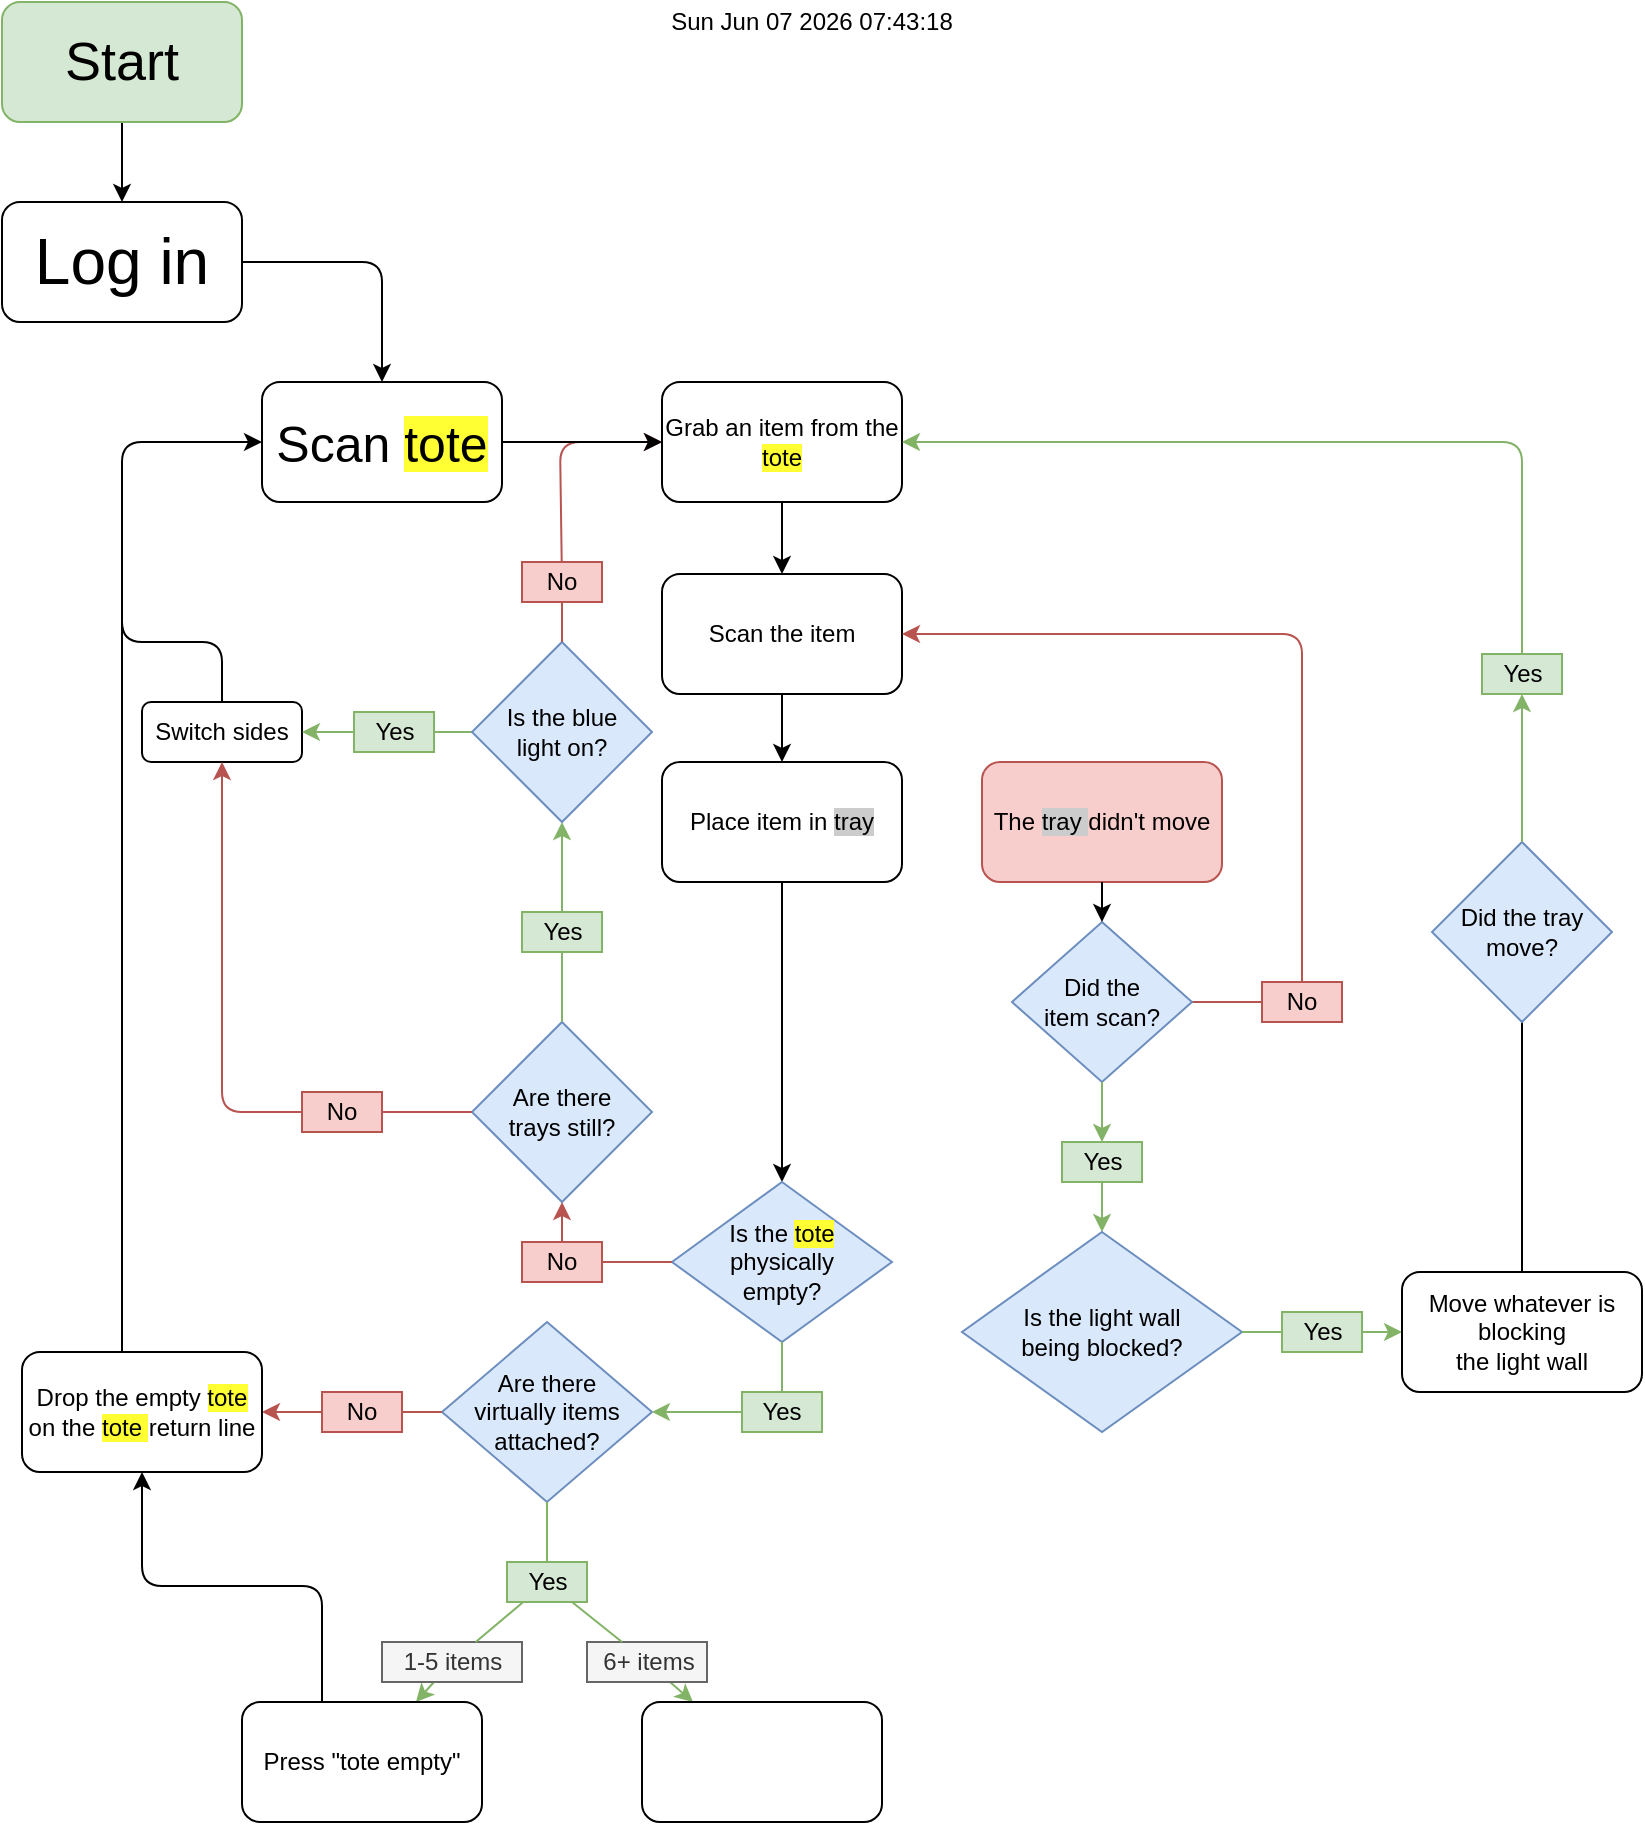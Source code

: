 <mxfile version="13.9.4" type="github">
  <diagram id="fX69xaF8_KSX55q6HCL3" name="Page-1">
    <mxGraphModel dx="650" dy="409" grid="1" gridSize="10" guides="1" tooltips="1" connect="1" arrows="1" fold="1" page="1" pageScale="1" pageWidth="850" pageHeight="1100" math="0" shadow="0">
      <root>
        <mxCell id="0" />
        <mxCell id="1" parent="0" />
        <mxCell id="i8B-PwrzWvCDXHrhOCOJ-29" value="" style="endArrow=classic;html=1;elbow=vertical;fillColor=#d5e8d4;strokeColor=#82b366;" parent="1" target="i8B-PwrzWvCDXHrhOCOJ-28" edge="1" source="ap_7rQkNiHjJm3ABQdG6-25">
          <mxGeometry width="50" height="50" relative="1" as="geometry">
            <mxPoint x="240" y="490" as="sourcePoint" />
            <mxPoint x="360" y="240" as="targetPoint" />
            <Array as="points" />
          </mxGeometry>
        </mxCell>
        <mxCell id="i8B-PwrzWvCDXHrhOCOJ-38" value="" style="endArrow=none;html=1;fillColor=#d5e8d4;strokeColor=#82b366;" parent="1" source="i8B-PwrzWvCDXHrhOCOJ-28" edge="1" target="i8B-PwrzWvCDXHrhOCOJ-36">
          <mxGeometry width="50" height="50" relative="1" as="geometry">
            <mxPoint x="243.214" y="379.214" as="sourcePoint" />
            <mxPoint x="250" y="440" as="targetPoint" />
          </mxGeometry>
        </mxCell>
        <mxCell id="i8B-PwrzWvCDXHrhOCOJ-12" value="" style="endArrow=classic;html=1;elbow=vertical;fillColor=#f8cecc;strokeColor=#b85450;" parent="1" source="i8B-PwrzWvCDXHrhOCOJ-31" edge="1">
          <mxGeometry width="50" height="50" relative="1" as="geometry">
            <mxPoint x="100" y="400" as="sourcePoint" />
            <mxPoint x="350" y="240" as="targetPoint" />
            <Array as="points">
              <mxPoint x="299" y="240" />
            </Array>
          </mxGeometry>
        </mxCell>
        <mxCell id="i8B-PwrzWvCDXHrhOCOJ-3" value="" style="edgeStyle=orthogonalEdgeStyle;rounded=0;orthogonalLoop=1;jettySize=auto;html=1;" parent="1" source="i8B-PwrzWvCDXHrhOCOJ-1" target="i8B-PwrzWvCDXHrhOCOJ-2" edge="1">
          <mxGeometry relative="1" as="geometry" />
        </mxCell>
        <mxCell id="i8B-PwrzWvCDXHrhOCOJ-1" value="&lt;font style=&quot;font-size: 27px&quot;&gt;Start&lt;/font&gt;" style="rounded=1;whiteSpace=wrap;html=1;fillColor=#d5e8d4;strokeColor=#82b366;" parent="1" vertex="1">
          <mxGeometry x="20" y="20" width="120" height="60" as="geometry" />
        </mxCell>
        <mxCell id="i8B-PwrzWvCDXHrhOCOJ-5" value="" style="edgeStyle=orthogonalEdgeStyle;orthogonalLoop=1;jettySize=auto;html=1;rounded=1;" parent="1" source="i8B-PwrzWvCDXHrhOCOJ-2" target="i8B-PwrzWvCDXHrhOCOJ-4" edge="1">
          <mxGeometry relative="1" as="geometry">
            <mxPoint x="206" y="250" as="sourcePoint" />
          </mxGeometry>
        </mxCell>
        <mxCell id="i8B-PwrzWvCDXHrhOCOJ-2" value="&lt;font style=&quot;font-size: 32px&quot;&gt;Log in&lt;br&gt;&lt;/font&gt;" style="whiteSpace=wrap;html=1;rounded=1;" parent="1" vertex="1">
          <mxGeometry x="20" y="120" width="120" height="60" as="geometry" />
        </mxCell>
        <mxCell id="i8B-PwrzWvCDXHrhOCOJ-7" value="" style="edgeStyle=orthogonalEdgeStyle;rounded=0;orthogonalLoop=1;jettySize=auto;html=1;" parent="1" source="i8B-PwrzWvCDXHrhOCOJ-4" target="i8B-PwrzWvCDXHrhOCOJ-6" edge="1">
          <mxGeometry relative="1" as="geometry" />
        </mxCell>
        <mxCell id="i8B-PwrzWvCDXHrhOCOJ-4" value="&lt;font style=&quot;font-size: 25px&quot;&gt;Scan &lt;span style=&quot;background-color: rgb(255 , 255 , 51)&quot;&gt;tote&lt;/span&gt;&lt;br&gt;&lt;/font&gt;" style="whiteSpace=wrap;html=1;rounded=1;" parent="1" vertex="1">
          <mxGeometry x="150" y="210" width="120" height="60" as="geometry" />
        </mxCell>
        <mxCell id="i8B-PwrzWvCDXHrhOCOJ-9" value="" style="edgeStyle=orthogonalEdgeStyle;rounded=0;orthogonalLoop=1;jettySize=auto;html=1;" parent="1" source="i8B-PwrzWvCDXHrhOCOJ-6" target="i8B-PwrzWvCDXHrhOCOJ-8" edge="1">
          <mxGeometry relative="1" as="geometry" />
        </mxCell>
        <mxCell id="i8B-PwrzWvCDXHrhOCOJ-6" value="Grab an item from the &lt;span style=&quot;background-color: rgb(255 , 255 , 51)&quot;&gt;tote&lt;/span&gt;" style="whiteSpace=wrap;html=1;rounded=1;" parent="1" vertex="1">
          <mxGeometry x="350" y="210" width="120" height="60" as="geometry" />
        </mxCell>
        <mxCell id="i8B-PwrzWvCDXHrhOCOJ-11" value="" style="edgeStyle=orthogonalEdgeStyle;rounded=0;orthogonalLoop=1;jettySize=auto;html=1;" parent="1" source="i8B-PwrzWvCDXHrhOCOJ-8" target="i8B-PwrzWvCDXHrhOCOJ-10" edge="1">
          <mxGeometry relative="1" as="geometry" />
        </mxCell>
        <mxCell id="i8B-PwrzWvCDXHrhOCOJ-8" value="Scan the item" style="whiteSpace=wrap;html=1;rounded=1;" parent="1" vertex="1">
          <mxGeometry x="350" y="306" width="120" height="60" as="geometry" />
        </mxCell>
        <mxCell id="i8B-PwrzWvCDXHrhOCOJ-14" value="" style="edgeStyle=orthogonalEdgeStyle;curved=1;rounded=0;orthogonalLoop=1;jettySize=auto;html=1;" parent="1" source="i8B-PwrzWvCDXHrhOCOJ-10" target="i8B-PwrzWvCDXHrhOCOJ-13" edge="1">
          <mxGeometry relative="1" as="geometry" />
        </mxCell>
        <mxCell id="i8B-PwrzWvCDXHrhOCOJ-25" style="edgeStyle=elbowEdgeStyle;rounded=0;orthogonalLoop=1;jettySize=auto;elbow=vertical;html=1;startArrow=none;startFill=0;endArrow=classic;endFill=1;fillColor=#d5e8d4;strokeColor=#82b366;" parent="1" source="ap_7rQkNiHjJm3ABQdG6-14" target="i8B-PwrzWvCDXHrhOCOJ-27" edge="1">
          <mxGeometry relative="1" as="geometry">
            <mxPoint x="570" y="490" as="targetPoint" />
          </mxGeometry>
        </mxCell>
        <mxCell id="i8B-PwrzWvCDXHrhOCOJ-10" value="&lt;div&gt;Place item in &lt;span style=&quot;background-color: rgb(204 , 204 , 204)&quot;&gt;tray&lt;/span&gt;&lt;/div&gt;" style="whiteSpace=wrap;html=1;rounded=1;" parent="1" vertex="1">
          <mxGeometry x="350" y="400" width="120" height="60" as="geometry" />
        </mxCell>
        <mxCell id="i8B-PwrzWvCDXHrhOCOJ-19" value="" style="edgeStyle=none;rounded=0;orthogonalLoop=1;jettySize=auto;html=1;endArrow=classic;endFill=1;startArrow=none;startFill=0;fillColor=#f8cecc;strokeColor=#b85450;" parent="1" source="ap_7rQkNiHjJm3ABQdG6-34" target="i8B-PwrzWvCDXHrhOCOJ-18" edge="1">
          <mxGeometry relative="1" as="geometry" />
        </mxCell>
        <mxCell id="i8B-PwrzWvCDXHrhOCOJ-13" value="&lt;div&gt;Is the &lt;span style=&quot;background-color: rgb(255 , 255 , 51)&quot;&gt;tote&lt;/span&gt;&lt;br&gt;&lt;/div&gt;&lt;div&gt;physically&lt;/div&gt;&lt;div&gt;empty?&lt;/div&gt;" style="rhombus;whiteSpace=wrap;html=1;fillColor=#dae8fc;strokeColor=#6c8ebf;" parent="1" vertex="1">
          <mxGeometry x="355" y="610" width="110" height="80" as="geometry" />
        </mxCell>
        <mxCell id="i8B-PwrzWvCDXHrhOCOJ-17" value="" style="endArrow=none;html=1;exitX=0;exitY=0.5;exitDx=0;exitDy=0;endFill=0;fillColor=#f8cecc;strokeColor=#b85450;" parent="1" source="i8B-PwrzWvCDXHrhOCOJ-13" target="i8B-PwrzWvCDXHrhOCOJ-15" edge="1">
          <mxGeometry width="50" height="50" relative="1" as="geometry">
            <mxPoint x="370" y="650" as="sourcePoint" />
            <mxPoint x="340" y="680" as="targetPoint" />
          </mxGeometry>
        </mxCell>
        <mxCell id="i8B-PwrzWvCDXHrhOCOJ-18" value="Drop the empty &lt;span style=&quot;background-color: rgb(255 , 255 , 51)&quot;&gt;tote&lt;/span&gt; on the &lt;span style=&quot;background-color: rgb(255 , 255 , 51)&quot;&gt;tote &lt;/span&gt;return line" style="whiteSpace=wrap;html=1;rounded=1;" parent="1" vertex="1">
          <mxGeometry x="30" y="695" width="120" height="60" as="geometry" />
        </mxCell>
        <mxCell id="i8B-PwrzWvCDXHrhOCOJ-20" value="&lt;div&gt;Yes&lt;/div&gt;" style="text;html=1;strokeColor=#82b366;fillColor=#d5e8d4;align=center;verticalAlign=middle;whiteSpace=wrap;rounded=0;" parent="1" vertex="1">
          <mxGeometry x="390" y="715" width="40" height="20" as="geometry" />
        </mxCell>
        <mxCell id="i8B-PwrzWvCDXHrhOCOJ-21" value="" style="edgeStyle=none;rounded=0;orthogonalLoop=1;jettySize=auto;html=1;endArrow=none;endFill=0;fillColor=#d5e8d4;strokeColor=#82b366;" parent="1" source="i8B-PwrzWvCDXHrhOCOJ-13" target="i8B-PwrzWvCDXHrhOCOJ-20" edge="1">
          <mxGeometry relative="1" as="geometry">
            <mxPoint x="410" y="690" as="sourcePoint" />
            <mxPoint x="410" y="750" as="targetPoint" />
          </mxGeometry>
        </mxCell>
        <mxCell id="i8B-PwrzWvCDXHrhOCOJ-22" value="" style="endArrow=classic;html=1;edgeStyle=elbowEdgeStyle;entryX=0;entryY=0.5;entryDx=0;entryDy=0;" parent="1" source="i8B-PwrzWvCDXHrhOCOJ-18" target="i8B-PwrzWvCDXHrhOCOJ-4" edge="1">
          <mxGeometry width="50" height="50" relative="1" as="geometry">
            <mxPoint x="60" y="590" as="sourcePoint" />
            <mxPoint x="190" y="360" as="targetPoint" />
            <Array as="points">
              <mxPoint x="80" y="250" />
            </Array>
          </mxGeometry>
        </mxCell>
        <mxCell id="i8B-PwrzWvCDXHrhOCOJ-24" value="The &lt;span style=&quot;background-color: rgb(204 , 204 , 204)&quot;&gt;tray &lt;/span&gt;didn&#39;t move" style="rounded=1;whiteSpace=wrap;html=1;fillColor=#f8cecc;strokeColor=#b85450;" parent="1" vertex="1">
          <mxGeometry x="510" y="400" width="120" height="60" as="geometry" />
        </mxCell>
        <mxCell id="ap_7rQkNiHjJm3ABQdG6-3" value="" style="edgeStyle=elbowEdgeStyle;rounded=1;orthogonalLoop=1;jettySize=auto;elbow=vertical;html=1;startArrow=none;startFill=0;endArrow=classic;endFill=1;fillColor=#d5e8d4;strokeColor=#82b366;" edge="1" parent="1" source="ap_7rQkNiHjJm3ABQdG6-4" target="ap_7rQkNiHjJm3ABQdG6-2">
          <mxGeometry relative="1" as="geometry" />
        </mxCell>
        <mxCell id="i8B-PwrzWvCDXHrhOCOJ-27" value="&lt;div&gt;Is the light wall&lt;/div&gt;&lt;div&gt;being blocked?&lt;/div&gt;" style="rhombus;whiteSpace=wrap;html=1;rounded=0;fillColor=#dae8fc;strokeColor=#6c8ebf;" parent="1" vertex="1">
          <mxGeometry x="500" y="635" width="140" height="100" as="geometry" />
        </mxCell>
        <mxCell id="i8B-PwrzWvCDXHrhOCOJ-28" value="&lt;div align=&quot;center&quot;&gt;Is the blue&lt;/div&gt;&lt;div align=&quot;center&quot;&gt;light on?&lt;/div&gt;" style="rhombus;whiteSpace=wrap;html=1;rounded=0;fillColor=#dae8fc;strokeColor=#6c8ebf;align=center;" parent="1" vertex="1">
          <mxGeometry x="255" y="340" width="90" height="90" as="geometry" />
        </mxCell>
        <mxCell id="i8B-PwrzWvCDXHrhOCOJ-31" value="No" style="text;html=1;strokeColor=#b85450;fillColor=#f8cecc;align=center;verticalAlign=middle;whiteSpace=wrap;rounded=0;" parent="1" vertex="1">
          <mxGeometry x="280" y="300" width="40" height="20" as="geometry" />
        </mxCell>
        <mxCell id="i8B-PwrzWvCDXHrhOCOJ-32" value="" style="endArrow=none;html=1;elbow=vertical;fillColor=#f8cecc;strokeColor=#b85450;endFill=0;" parent="1" source="i8B-PwrzWvCDXHrhOCOJ-28" target="i8B-PwrzWvCDXHrhOCOJ-31" edge="1">
          <mxGeometry width="50" height="50" relative="1" as="geometry">
            <mxPoint x="300" y="350" as="sourcePoint" />
            <mxPoint x="360" y="240" as="targetPoint" />
            <Array as="points" />
          </mxGeometry>
        </mxCell>
        <mxCell id="i8B-PwrzWvCDXHrhOCOJ-35" value="" style="edgeStyle=elbowEdgeStyle;rounded=1;orthogonalLoop=1;jettySize=auto;elbow=vertical;html=1;startArrow=none;startFill=0;endArrow=none;endFill=0;" parent="1" source="i8B-PwrzWvCDXHrhOCOJ-33" edge="1">
          <mxGeometry relative="1" as="geometry">
            <mxPoint x="80" y="310" as="targetPoint" />
          </mxGeometry>
        </mxCell>
        <mxCell id="i8B-PwrzWvCDXHrhOCOJ-33" value="Switch sides" style="rounded=1;whiteSpace=wrap;html=1;" parent="1" vertex="1">
          <mxGeometry x="90" y="370" width="80" height="30" as="geometry" />
        </mxCell>
        <mxCell id="i8B-PwrzWvCDXHrhOCOJ-34" value="" style="endArrow=classic;html=1;fillColor=#d5e8d4;strokeColor=#82b366;endFill=1;" parent="1" source="i8B-PwrzWvCDXHrhOCOJ-36" target="i8B-PwrzWvCDXHrhOCOJ-33" edge="1">
          <mxGeometry width="50" height="50" relative="1" as="geometry">
            <mxPoint x="120" y="431" as="sourcePoint" />
            <mxPoint x="170" y="381" as="targetPoint" />
          </mxGeometry>
        </mxCell>
        <mxCell id="i8B-PwrzWvCDXHrhOCOJ-36" value="&lt;div&gt;Yes&lt;/div&gt;" style="text;html=1;align=center;verticalAlign=middle;resizable=0;points=[];autosize=1;fillColor=#d5e8d4;strokeColor=#82b366;" parent="1" vertex="1">
          <mxGeometry x="196" y="375" width="40" height="20" as="geometry" />
        </mxCell>
        <mxCell id="ap_7rQkNiHjJm3ABQdG6-20" value="" style="edgeStyle=elbowEdgeStyle;rounded=1;orthogonalLoop=1;jettySize=auto;html=1;startArrow=none;startFill=0;endArrow=none;endFill=0;" edge="1" parent="1" source="ap_7rQkNiHjJm3ABQdG6-2" target="ap_7rQkNiHjJm3ABQdG6-18">
          <mxGeometry relative="1" as="geometry" />
        </mxCell>
        <mxCell id="ap_7rQkNiHjJm3ABQdG6-2" value="&lt;div&gt;Move whatever is blocking&lt;/div&gt;&lt;div&gt;the light wall&lt;/div&gt;" style="whiteSpace=wrap;html=1;rounded=1;" vertex="1" parent="1">
          <mxGeometry x="720" y="655" width="120" height="60" as="geometry" />
        </mxCell>
        <mxCell id="ap_7rQkNiHjJm3ABQdG6-6" value="" style="edgeStyle=elbowEdgeStyle;rounded=1;orthogonalLoop=1;jettySize=auto;elbow=vertical;html=1;startArrow=none;startFill=0;endArrow=none;endFill=0;fillColor=#d5e8d4;strokeColor=#82b366;" edge="1" parent="1" source="ap_7rQkNiHjJm3ABQdG6-4" target="i8B-PwrzWvCDXHrhOCOJ-27">
          <mxGeometry relative="1" as="geometry" />
        </mxCell>
        <mxCell id="ap_7rQkNiHjJm3ABQdG6-4" value="&lt;div&gt;Yes&lt;br&gt;&lt;/div&gt;" style="text;html=1;align=center;verticalAlign=middle;resizable=0;points=[];autosize=1;fillColor=#d5e8d4;strokeColor=#82b366;" vertex="1" parent="1">
          <mxGeometry x="660" y="675" width="40" height="20" as="geometry" />
        </mxCell>
        <mxCell id="ap_7rQkNiHjJm3ABQdG6-5" value="" style="edgeStyle=elbowEdgeStyle;rounded=1;orthogonalLoop=1;jettySize=auto;elbow=vertical;html=1;startArrow=none;startFill=0;endArrow=none;endFill=0;" edge="1" parent="1" target="ap_7rQkNiHjJm3ABQdG6-4">
          <mxGeometry relative="1" as="geometry">
            <mxPoint x="660" y="685" as="sourcePoint" />
            <mxPoint x="710" y="685" as="targetPoint" />
          </mxGeometry>
        </mxCell>
        <mxCell id="ap_7rQkNiHjJm3ABQdG6-7" value="" style="endArrow=classic;html=1;edgeStyle=elbowEdgeStyle;fillColor=#d5e8d4;strokeColor=#82b366;" edge="1" parent="1" source="ap_7rQkNiHjJm3ABQdG6-21" target="i8B-PwrzWvCDXHrhOCOJ-6">
          <mxGeometry width="50" height="50" relative="1" as="geometry">
            <mxPoint x="660" y="405" as="sourcePoint" />
            <mxPoint x="710" y="355" as="targetPoint" />
            <Array as="points">
              <mxPoint x="780" y="290" />
              <mxPoint x="760" y="310" />
            </Array>
          </mxGeometry>
        </mxCell>
        <mxCell id="ap_7rQkNiHjJm3ABQdG6-9" value="" style="endArrow=classic;html=1;edgeStyle=elbowEdgeStyle;fillColor=#f8cecc;strokeColor=#b85450;" edge="1" parent="1" source="ap_7rQkNiHjJm3ABQdG6-10" target="i8B-PwrzWvCDXHrhOCOJ-8">
          <mxGeometry width="50" height="50" relative="1" as="geometry">
            <mxPoint x="450" y="540" as="sourcePoint" />
            <mxPoint x="500" y="490" as="targetPoint" />
            <Array as="points">
              <mxPoint x="670" y="410" />
              <mxPoint x="680" y="390" />
            </Array>
          </mxGeometry>
        </mxCell>
        <mxCell id="ap_7rQkNiHjJm3ABQdG6-12" value="" style="endArrow=none;html=1;edgeStyle=elbowEdgeStyle;endFill=0;fillColor=#f8cecc;strokeColor=#b85450;" edge="1" parent="1" source="ap_7rQkNiHjJm3ABQdG6-8" target="ap_7rQkNiHjJm3ABQdG6-10">
          <mxGeometry width="50" height="50" relative="1" as="geometry">
            <mxPoint x="640" y="520" as="sourcePoint" />
            <mxPoint x="700" y="580" as="targetPoint" />
            <Array as="points">
              <mxPoint x="630" y="520" />
              <mxPoint x="640" y="590" />
              <mxPoint x="700" y="520" />
              <mxPoint x="670" y="380" />
            </Array>
          </mxGeometry>
        </mxCell>
        <mxCell id="ap_7rQkNiHjJm3ABQdG6-10" value="No" style="text;html=1;strokeColor=#b85450;fillColor=#f8cecc;align=center;verticalAlign=middle;whiteSpace=wrap;rounded=0;" vertex="1" parent="1">
          <mxGeometry x="650" y="510" width="40" height="20" as="geometry" />
        </mxCell>
        <mxCell id="ap_7rQkNiHjJm3ABQdG6-8" value="&lt;div&gt;Did the&lt;/div&gt;&lt;div&gt;item scan?&lt;/div&gt;" style="rhombus;whiteSpace=wrap;html=1;rounded=0;fillColor=#dae8fc;strokeColor=#6c8ebf;" vertex="1" parent="1">
          <mxGeometry x="525" y="480" width="90" height="80" as="geometry" />
        </mxCell>
        <mxCell id="ap_7rQkNiHjJm3ABQdG6-13" style="edgeStyle=elbowEdgeStyle;rounded=0;orthogonalLoop=1;jettySize=auto;elbow=vertical;html=1;startArrow=none;startFill=0;endArrow=classic;endFill=1;" edge="1" parent="1" source="i8B-PwrzWvCDXHrhOCOJ-24" target="ap_7rQkNiHjJm3ABQdG6-8">
          <mxGeometry relative="1" as="geometry">
            <mxPoint x="570" y="635" as="targetPoint" />
            <mxPoint x="570" y="460" as="sourcePoint" />
          </mxGeometry>
        </mxCell>
        <mxCell id="ap_7rQkNiHjJm3ABQdG6-14" value="Yes" style="text;html=1;align=center;verticalAlign=middle;resizable=0;points=[];autosize=1;fillColor=#d5e8d4;strokeColor=#82b366;" vertex="1" parent="1">
          <mxGeometry x="550" y="590" width="40" height="20" as="geometry" />
        </mxCell>
        <mxCell id="ap_7rQkNiHjJm3ABQdG6-15" style="edgeStyle=elbowEdgeStyle;rounded=0;orthogonalLoop=1;jettySize=auto;elbow=vertical;html=1;startArrow=none;startFill=0;endArrow=classic;endFill=1;fillColor=#d5e8d4;strokeColor=#82b366;" edge="1" parent="1" source="ap_7rQkNiHjJm3ABQdG6-8" target="ap_7rQkNiHjJm3ABQdG6-14">
          <mxGeometry relative="1" as="geometry">
            <mxPoint x="570" y="635" as="targetPoint" />
            <mxPoint x="570" y="560" as="sourcePoint" />
          </mxGeometry>
        </mxCell>
        <mxCell id="i8B-PwrzWvCDXHrhOCOJ-15" value="No" style="text;html=1;strokeColor=#b85450;fillColor=#f8cecc;align=center;verticalAlign=middle;whiteSpace=wrap;rounded=0;" parent="1" vertex="1">
          <mxGeometry x="280" y="640" width="40" height="20" as="geometry" />
        </mxCell>
        <mxCell id="ap_7rQkNiHjJm3ABQdG6-18" value="&lt;div&gt;Did the tray&lt;/div&gt;&lt;div&gt;move?&lt;br&gt;&lt;/div&gt;" style="rhombus;whiteSpace=wrap;html=1;rounded=0;fillColor=#dae8fc;strokeColor=#6c8ebf;align=center;" vertex="1" parent="1">
          <mxGeometry x="735" y="440" width="90" height="90" as="geometry" />
        </mxCell>
        <mxCell id="ap_7rQkNiHjJm3ABQdG6-21" value="&lt;div&gt;Yes&lt;/div&gt;" style="text;html=1;align=center;verticalAlign=middle;resizable=0;points=[];autosize=1;fillColor=#d5e8d4;strokeColor=#82b366;" vertex="1" parent="1">
          <mxGeometry x="760" y="346" width="40" height="20" as="geometry" />
        </mxCell>
        <mxCell id="ap_7rQkNiHjJm3ABQdG6-22" value="" style="endArrow=classic;html=1;edgeStyle=elbowEdgeStyle;fillColor=#d5e8d4;strokeColor=#82b366;" edge="1" parent="1" source="ap_7rQkNiHjJm3ABQdG6-18" target="ap_7rQkNiHjJm3ABQdG6-21">
          <mxGeometry width="50" height="50" relative="1" as="geometry">
            <mxPoint x="780" y="440" as="sourcePoint" />
            <mxPoint x="490" y="240" as="targetPoint" />
            <Array as="points">
              <mxPoint x="780" y="400" />
              <mxPoint x="730" y="400" />
              <mxPoint x="780" y="310" />
            </Array>
          </mxGeometry>
        </mxCell>
        <mxCell id="ap_7rQkNiHjJm3ABQdG6-23" value="&lt;div&gt;Are there&lt;/div&gt;&lt;div&gt;trays still?&lt;/div&gt;" style="rhombus;whiteSpace=wrap;html=1;rounded=0;fillColor=#dae8fc;strokeColor=#6c8ebf;align=center;" vertex="1" parent="1">
          <mxGeometry x="255" y="530" width="90" height="90" as="geometry" />
        </mxCell>
        <mxCell id="ap_7rQkNiHjJm3ABQdG6-24" value="" style="endArrow=classic;html=1;elbow=vertical;fillColor=#f8cecc;strokeColor=#b85450;" edge="1" parent="1" source="i8B-PwrzWvCDXHrhOCOJ-15" target="ap_7rQkNiHjJm3ABQdG6-23">
          <mxGeometry width="50" height="50" relative="1" as="geometry">
            <mxPoint x="300" y="640" as="sourcePoint" />
            <mxPoint x="300" y="430" as="targetPoint" />
            <Array as="points" />
          </mxGeometry>
        </mxCell>
        <mxCell id="ap_7rQkNiHjJm3ABQdG6-25" value="&lt;div&gt;Yes&lt;/div&gt;" style="text;html=1;align=center;verticalAlign=middle;resizable=0;points=[];autosize=1;fillColor=#d5e8d4;strokeColor=#82b366;" vertex="1" parent="1">
          <mxGeometry x="280" y="475" width="40" height="20" as="geometry" />
        </mxCell>
        <mxCell id="ap_7rQkNiHjJm3ABQdG6-26" value="" style="endArrow=none;html=1;elbow=vertical;fillColor=#d5e8d4;strokeColor=#82b366;endFill=0;" edge="1" parent="1" source="ap_7rQkNiHjJm3ABQdG6-23" target="ap_7rQkNiHjJm3ABQdG6-25">
          <mxGeometry width="50" height="50" relative="1" as="geometry">
            <mxPoint x="300" y="530" as="sourcePoint" />
            <mxPoint x="300" y="430" as="targetPoint" />
            <Array as="points" />
          </mxGeometry>
        </mxCell>
        <mxCell id="ap_7rQkNiHjJm3ABQdG6-27" value="" style="endArrow=classic;html=1;edgeStyle=elbowEdgeStyle;elbow=vertical;fillColor=#f8cecc;strokeColor=#b85450;" edge="1" parent="1" source="ap_7rQkNiHjJm3ABQdG6-28" target="i8B-PwrzWvCDXHrhOCOJ-33">
          <mxGeometry width="50" height="50" relative="1" as="geometry">
            <mxPoint x="460" y="470" as="sourcePoint" />
            <mxPoint x="510" y="420" as="targetPoint" />
            <Array as="points">
              <mxPoint x="130" y="575" />
            </Array>
          </mxGeometry>
        </mxCell>
        <mxCell id="ap_7rQkNiHjJm3ABQdG6-28" value="No" style="text;html=1;strokeColor=#b85450;fillColor=#f8cecc;align=center;verticalAlign=middle;whiteSpace=wrap;rounded=0;" vertex="1" parent="1">
          <mxGeometry x="170" y="565" width="40" height="20" as="geometry" />
        </mxCell>
        <mxCell id="ap_7rQkNiHjJm3ABQdG6-29" value="" style="endArrow=none;html=1;edgeStyle=elbowEdgeStyle;elbow=vertical;fillColor=#f8cecc;strokeColor=#b85450;endFill=0;" edge="1" parent="1" source="ap_7rQkNiHjJm3ABQdG6-23" target="ap_7rQkNiHjJm3ABQdG6-28">
          <mxGeometry width="50" height="50" relative="1" as="geometry">
            <mxPoint x="255" y="575" as="sourcePoint" />
            <mxPoint x="130" y="400" as="targetPoint" />
            <Array as="points">
              <mxPoint x="220" y="575" />
            </Array>
          </mxGeometry>
        </mxCell>
        <UserObject label="%date{ddd mmm dd yyyy HH:MM:ss}%" placeholders="1" id="ap_7rQkNiHjJm3ABQdG6-30">
          <mxCell style="text;html=1;strokeColor=none;fillColor=none;align=center;verticalAlign=middle;whiteSpace=wrap;overflow=hidden;rounded=0;" vertex="1" parent="1">
            <mxGeometry x="345" y="20" width="160" height="20" as="geometry" />
          </mxCell>
        </UserObject>
        <mxCell id="ap_7rQkNiHjJm3ABQdG6-32" value="&lt;div&gt;Are there&lt;/div&gt;&lt;div&gt;virtually items attached?&lt;/div&gt;" style="rhombus;whiteSpace=wrap;html=1;rounded=0;fillColor=#dae8fc;strokeColor=#6c8ebf;align=center;" vertex="1" parent="1">
          <mxGeometry x="240" y="680" width="105" height="90" as="geometry" />
        </mxCell>
        <mxCell id="ap_7rQkNiHjJm3ABQdG6-33" value="" style="edgeStyle=none;rounded=0;orthogonalLoop=1;jettySize=auto;html=1;endArrow=classic;endFill=1;startArrow=none;startFill=0;fillColor=#d5e8d4;strokeColor=#82b366;" edge="1" parent="1" source="i8B-PwrzWvCDXHrhOCOJ-20" target="ap_7rQkNiHjJm3ABQdG6-32">
          <mxGeometry relative="1" as="geometry">
            <mxPoint x="390" y="725" as="sourcePoint" />
            <mxPoint x="150" y="725" as="targetPoint" />
          </mxGeometry>
        </mxCell>
        <mxCell id="ap_7rQkNiHjJm3ABQdG6-34" value="No" style="text;html=1;strokeColor=#b85450;fillColor=#f8cecc;align=center;verticalAlign=middle;whiteSpace=wrap;rounded=0;" vertex="1" parent="1">
          <mxGeometry x="180" y="715" width="40" height="20" as="geometry" />
        </mxCell>
        <mxCell id="ap_7rQkNiHjJm3ABQdG6-35" value="" style="edgeStyle=none;rounded=0;orthogonalLoop=1;jettySize=auto;html=1;endArrow=none;endFill=0;startArrow=none;startFill=0;fillColor=#f8cecc;strokeColor=#b85450;" edge="1" parent="1" source="ap_7rQkNiHjJm3ABQdG6-32" target="ap_7rQkNiHjJm3ABQdG6-34">
          <mxGeometry relative="1" as="geometry">
            <mxPoint x="240" y="725" as="sourcePoint" />
            <mxPoint x="150" y="725" as="targetPoint" />
          </mxGeometry>
        </mxCell>
        <mxCell id="ap_7rQkNiHjJm3ABQdG6-37" value="" style="endArrow=classic;html=1;fillColor=#d5e8d4;strokeColor=#82b366;" edge="1" parent="1" source="ap_7rQkNiHjJm3ABQdG6-44" target="ap_7rQkNiHjJm3ABQdG6-41">
          <mxGeometry width="50" height="50" relative="1" as="geometry">
            <mxPoint x="230" y="770" as="sourcePoint" />
            <mxPoint x="250" y="870" as="targetPoint" />
          </mxGeometry>
        </mxCell>
        <mxCell id="ap_7rQkNiHjJm3ABQdG6-38" value="&lt;div&gt;Yes&lt;/div&gt;" style="text;html=1;strokeColor=#82b366;fillColor=#d5e8d4;align=center;verticalAlign=middle;whiteSpace=wrap;rounded=0;" vertex="1" parent="1">
          <mxGeometry x="272.5" y="800" width="40" height="20" as="geometry" />
        </mxCell>
        <mxCell id="ap_7rQkNiHjJm3ABQdG6-39" value="" style="endArrow=none;html=1;endFill=0;fillColor=#d5e8d4;strokeColor=#82b366;" edge="1" parent="1" source="ap_7rQkNiHjJm3ABQdG6-32" target="ap_7rQkNiHjJm3ABQdG6-38">
          <mxGeometry width="50" height="50" relative="1" as="geometry">
            <mxPoint x="292.655" y="769.867" as="sourcePoint" />
            <mxPoint x="293" y="870" as="targetPoint" />
          </mxGeometry>
        </mxCell>
        <mxCell id="ap_7rQkNiHjJm3ABQdG6-40" value="" style="endArrow=classic;html=1;fillColor=#d5e8d4;strokeColor=#82b366;" edge="1" parent="1" source="ap_7rQkNiHjJm3ABQdG6-46" target="ap_7rQkNiHjJm3ABQdG6-43">
          <mxGeometry width="50" height="50" relative="1" as="geometry">
            <mxPoint x="230" y="810" as="sourcePoint" />
            <mxPoint x="330" y="870" as="targetPoint" />
          </mxGeometry>
        </mxCell>
        <mxCell id="ap_7rQkNiHjJm3ABQdG6-41" value="Press &quot;tote empty&quot;" style="whiteSpace=wrap;html=1;rounded=1;" vertex="1" parent="1">
          <mxGeometry x="140" y="870" width="120" height="60" as="geometry" />
        </mxCell>
        <mxCell id="ap_7rQkNiHjJm3ABQdG6-42" value="" style="endArrow=classic;html=1;edgeStyle=elbowEdgeStyle;elbow=vertical;" edge="1" parent="1" source="ap_7rQkNiHjJm3ABQdG6-41" target="i8B-PwrzWvCDXHrhOCOJ-18">
          <mxGeometry width="50" height="50" relative="1" as="geometry">
            <mxPoint x="140" y="830" as="sourcePoint" />
            <mxPoint x="190" y="780" as="targetPoint" />
            <Array as="points">
              <mxPoint x="180" y="812" />
            </Array>
          </mxGeometry>
        </mxCell>
        <mxCell id="ap_7rQkNiHjJm3ABQdG6-43" value="" style="whiteSpace=wrap;html=1;rounded=1;" vertex="1" parent="1">
          <mxGeometry x="340" y="870" width="120" height="60" as="geometry" />
        </mxCell>
        <mxCell id="ap_7rQkNiHjJm3ABQdG6-44" value="1-5 items" style="text;html=1;align=center;verticalAlign=middle;resizable=0;points=[];autosize=1;fillColor=#f5f5f5;strokeColor=#666666;fontColor=#333333;" vertex="1" parent="1">
          <mxGeometry x="210" y="840" width="70" height="20" as="geometry" />
        </mxCell>
        <mxCell id="ap_7rQkNiHjJm3ABQdG6-45" value="" style="endArrow=none;html=1;fillColor=#d5e8d4;strokeColor=#82b366;endFill=0;" edge="1" parent="1" source="ap_7rQkNiHjJm3ABQdG6-38" target="ap_7rQkNiHjJm3ABQdG6-44">
          <mxGeometry width="50" height="50" relative="1" as="geometry">
            <mxPoint x="283.611" y="820" as="sourcePoint" />
            <mxPoint x="239.167" y="870" as="targetPoint" />
          </mxGeometry>
        </mxCell>
        <mxCell id="ap_7rQkNiHjJm3ABQdG6-46" value="6+ items" style="text;html=1;align=center;verticalAlign=middle;resizable=0;points=[];autosize=1;fillColor=#f5f5f5;strokeColor=#666666;fontColor=#333333;" vertex="1" parent="1">
          <mxGeometry x="312.5" y="840" width="60" height="20" as="geometry" />
        </mxCell>
        <mxCell id="ap_7rQkNiHjJm3ABQdG6-47" value="" style="endArrow=none;html=1;fillColor=#d5e8d4;strokeColor=#82b366;endFill=0;" edge="1" parent="1" source="ap_7rQkNiHjJm3ABQdG6-38" target="ap_7rQkNiHjJm3ABQdG6-46">
          <mxGeometry width="50" height="50" relative="1" as="geometry">
            <mxPoint x="301.389" y="820" as="sourcePoint" />
            <mxPoint x="345.833" y="870" as="targetPoint" />
          </mxGeometry>
        </mxCell>
      </root>
    </mxGraphModel>
  </diagram>
</mxfile>
